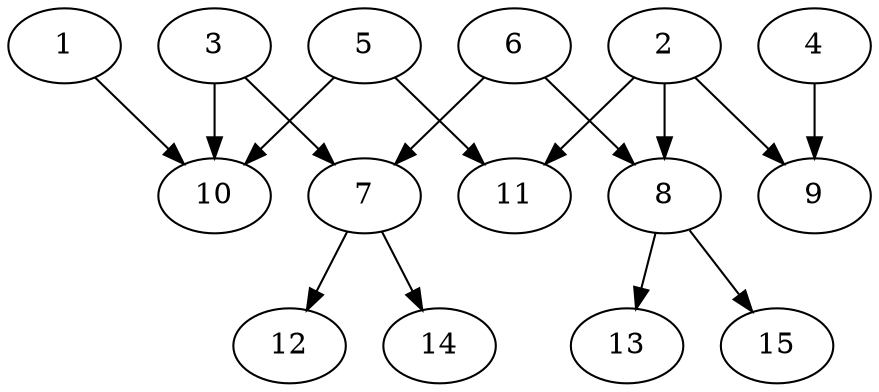 // DAG automatically generated by daggen at Thu Oct  3 13:59:27 2019
// ./daggen --dot -n 15 --ccr 0.3 --fat 0.7 --regular 0.9 --density 0.5 --mindata 5242880 --maxdata 52428800 
digraph G {
  1 [size="98850133", alpha="0.14", expect_size="29655040"] 
  1 -> 10 [size ="29655040"]
  2 [size="66003627", alpha="0.18", expect_size="19801088"] 
  2 -> 8 [size ="19801088"]
  2 -> 9 [size ="19801088"]
  2 -> 11 [size ="19801088"]
  3 [size="130276693", alpha="0.17", expect_size="39083008"] 
  3 -> 7 [size ="39083008"]
  3 -> 10 [size ="39083008"]
  4 [size="18677760", alpha="0.14", expect_size="5603328"] 
  4 -> 9 [size ="5603328"]
  5 [size="127313920", alpha="0.06", expect_size="38194176"] 
  5 -> 10 [size ="38194176"]
  5 -> 11 [size ="38194176"]
  6 [size="160938667", alpha="0.01", expect_size="48281600"] 
  6 -> 7 [size ="48281600"]
  6 -> 8 [size ="48281600"]
  7 [size="115691520", alpha="0.17", expect_size="34707456"] 
  7 -> 12 [size ="34707456"]
  7 -> 14 [size ="34707456"]
  8 [size="90852693", alpha="0.02", expect_size="27255808"] 
  8 -> 13 [size ="27255808"]
  8 -> 15 [size ="27255808"]
  9 [size="135908693", alpha="0.01", expect_size="40772608"] 
  10 [size="26125653", alpha="0.07", expect_size="7837696"] 
  11 [size="66744320", alpha="0.07", expect_size="20023296"] 
  12 [size="20237653", alpha="0.09", expect_size="6071296"] 
  13 [size="162805760", alpha="0.05", expect_size="48841728"] 
  14 [size="138506240", alpha="0.04", expect_size="41551872"] 
  15 [size="92426240", alpha="0.06", expect_size="27727872"] 
}
